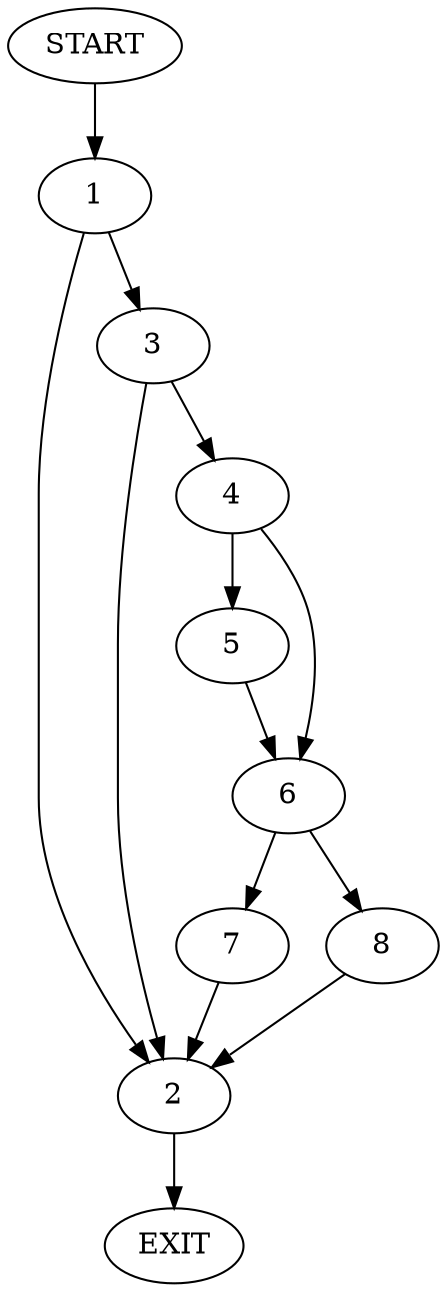 digraph {
0 [label="START"]
9 [label="EXIT"]
0 -> 1
1 -> 2
1 -> 3
3 -> 4
3 -> 2
2 -> 9
4 -> 5
4 -> 6
6 -> 7
6 -> 8
5 -> 6
8 -> 2
7 -> 2
}
